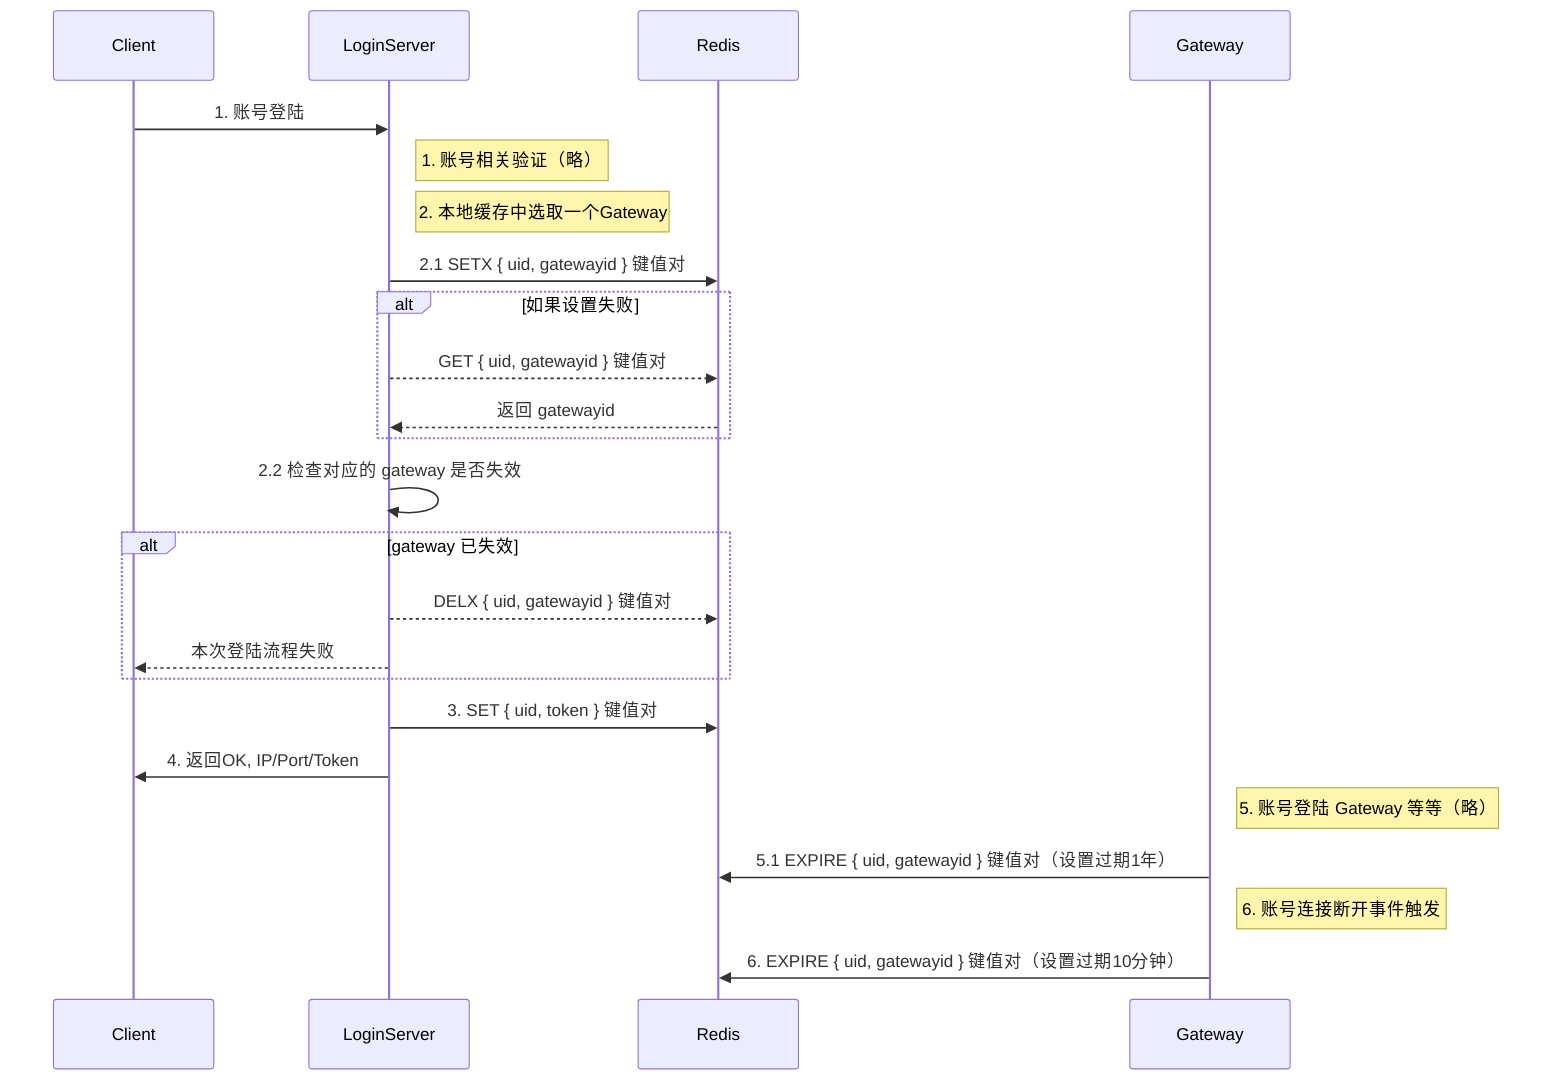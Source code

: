 sequenceDiagram
participant Client
participant LoginServer
participant Redis
participant Gateway
Client->>LoginServer: 1. 账号登陆
Note right of LoginServer: 1. 账号相关验证（略）
Note right of LoginServer: 2. 本地缓存中选取一个Gateway
LoginServer->>Redis: 2.1 SETX { uid, gatewayid } 键值对
alt 如果设置失败
  LoginServer-->>Redis: GET { uid, gatewayid } 键值对
  Redis-->>LoginServer: 返回 gatewayid
end
LoginServer->>LoginServer: 2.2 检查对应的 gateway 是否失效
alt gateway 已失效
  LoginServer-->>Redis: DELX { uid, gatewayid } 键值对
  LoginServer-->>Client: 本次登陆流程失败
end
LoginServer->>Redis: 3. SET { uid, token } 键值对
LoginServer->>Client: 4. 返回OK, IP/Port/Token
Note right of Gateway: 5. 账号登陆 Gateway 等等（略）
Gateway->>Redis: 5.1 EXPIRE { uid, gatewayid } 键值对（设置过期1年）
Note right of Gateway: 6. 账号连接断开事件触发
Gateway->>Redis: 6. EXPIRE { uid, gatewayid } 键值对（设置过期10分钟）
